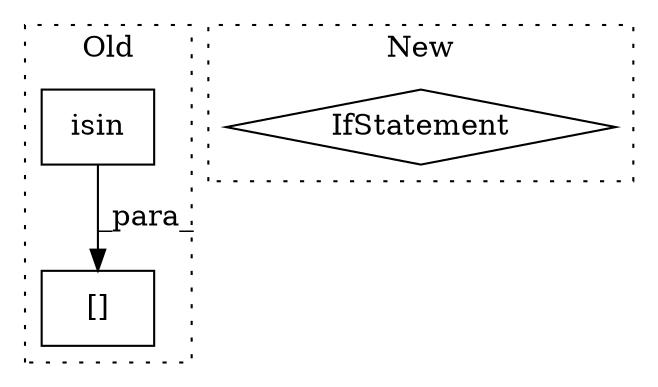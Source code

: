 digraph G {
subgraph cluster0 {
1 [label="isin" a="32" s="1512,1529" l="5,1" shape="box"];
3 [label="[]" a="2" s="1497,1530" l="3,1" shape="box"];
label = "Old";
style="dotted";
}
subgraph cluster1 {
2 [label="IfStatement" a="25" s="1183,1203" l="4,2" shape="diamond"];
label = "New";
style="dotted";
}
1 -> 3 [label="_para_"];
}